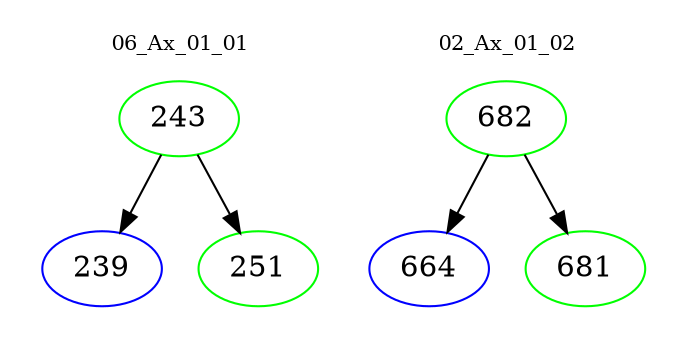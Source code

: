 digraph{
subgraph cluster_0 {
color = white
label = "06_Ax_01_01";
fontsize=10;
T0_243 [label="243", color="green"]
T0_243 -> T0_239 [color="black"]
T0_239 [label="239", color="blue"]
T0_243 -> T0_251 [color="black"]
T0_251 [label="251", color="green"]
}
subgraph cluster_1 {
color = white
label = "02_Ax_01_02";
fontsize=10;
T1_682 [label="682", color="green"]
T1_682 -> T1_664 [color="black"]
T1_664 [label="664", color="blue"]
T1_682 -> T1_681 [color="black"]
T1_681 [label="681", color="green"]
}
}

